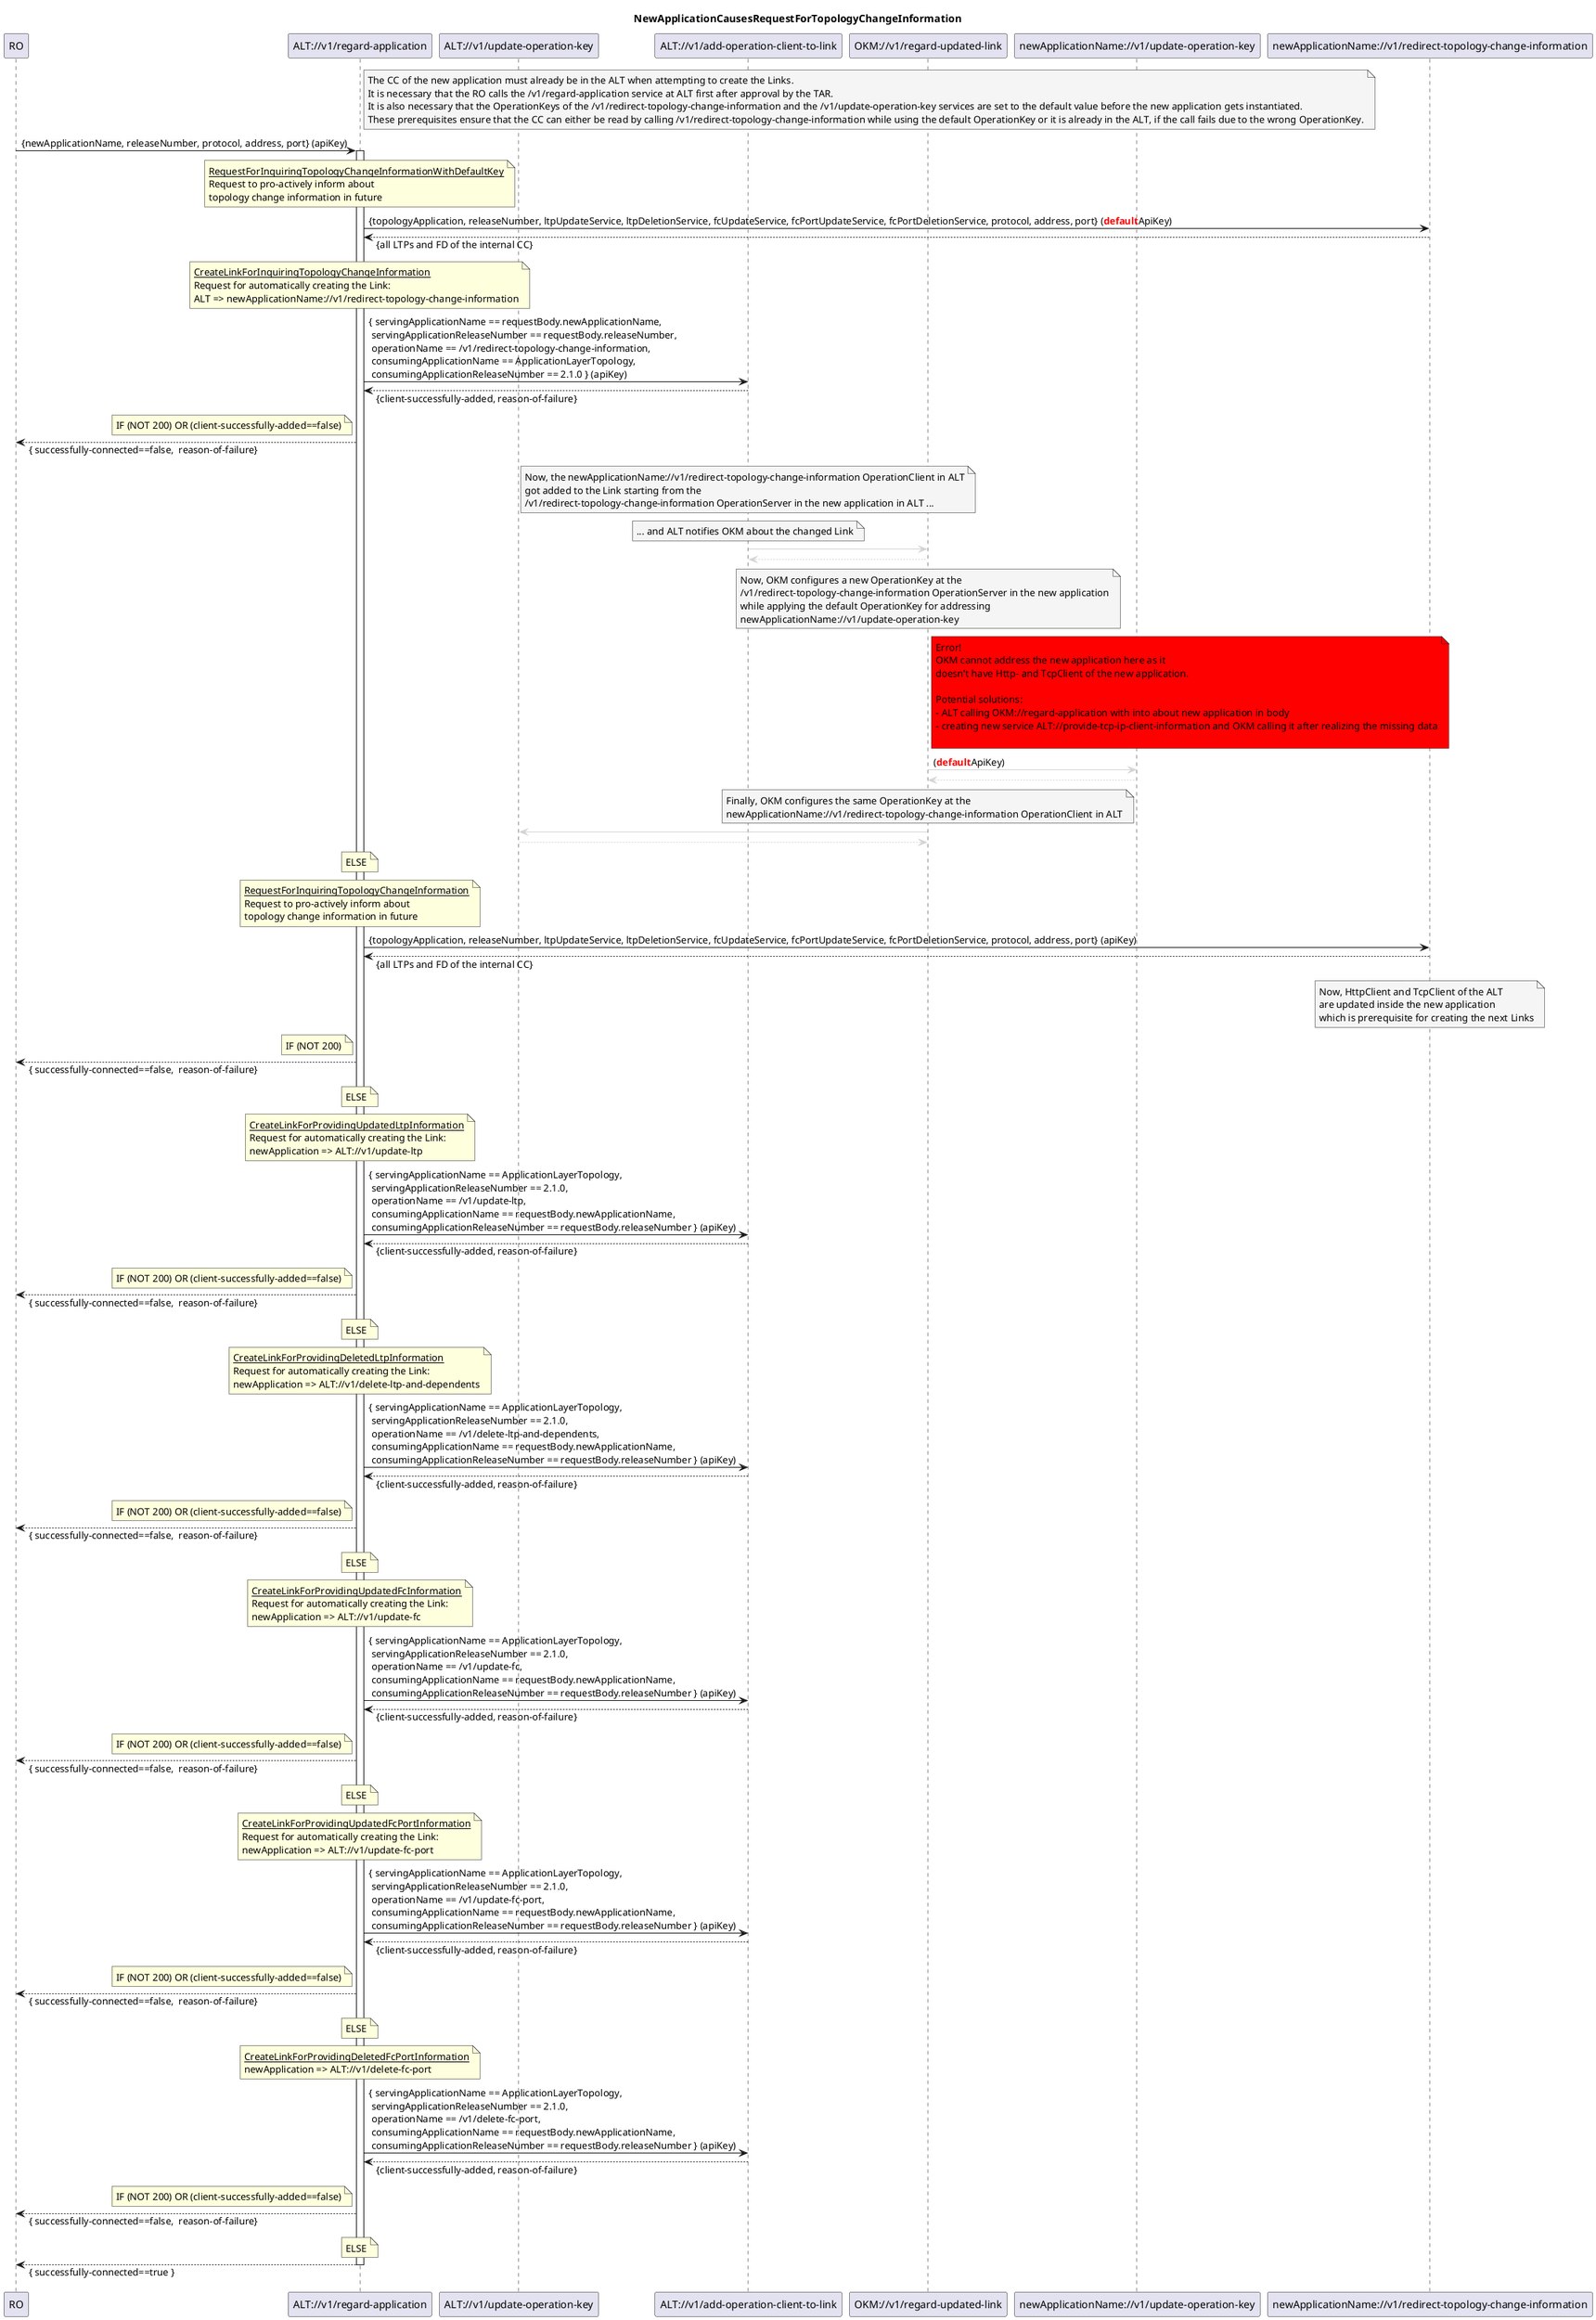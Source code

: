 @startuml is001_regardApplicationCausesSequenceForTopologyChangeInformation
skinparam responseMessageBelowArrow true

title
NewApplicationCausesRequestForTopologyChangeInformation
end title

participant "RO" as ro
participant "ALT://v1/regard-application" as alt
participant "ALT://v1/update-operation-key" as atmUpdateKey
participant "ALT://v1/add-operation-client-to-link" as altAddClientToLink
participant "OKM://v1/regard-updated-link" as okmRegardLink
participant "newApplicationName://v1/update-operation-key" as newApplicationUpdateKey
participant "newApplicationName://v1/redirect-topology-change-information" as newApplication

note right alt #WhiteSmoke
The CC of the new application must already be in the ALT when attempting to create the Links.
It is necessary that the RO calls the /v1/regard-application service at ALT first after approval by the TAR.
It is also necessary that the OperationKeys of the /v1/redirect-topology-change-information and the /v1/update-operation-key services are set to the default value before the new application gets instantiated.
These prerequisites ensure that the CC can either be read by calling /v1/redirect-topology-change-information while using the default OperationKey or it is already in the ALT, if the call fails due to the wrong OperationKey.
end note

ro -> alt : {newApplicationName, releaseNumber, protocol, address, port} (apiKey)
activate alt

note over alt
<u>RequestForInquiringTopologyChangeInformationWithDefaultKey</u>
Request to pro-actively inform about
topology change information in future
end note
alt -> newApplication : {topologyApplication, releaseNumber, ltpUpdateService, ltpDeletionService, fcUpdateService, fcPortUpdateService, fcPortDeletionService, protocol, address, port} (<font color=red><b>default</b><font color=black>ApiKey)
alt <-- newApplication: {all LTPs and FD of the internal CC}

note over alt
<u>CreateLinkForInquiringTopologyChangeInformation</u>
Request for automatically creating the Link:
ALT => newApplicationName://v1/redirect-topology-change-information
end note
alt -> altAddClientToLink : { servingApplicationName == requestBody.newApplicationName,\n servingApplicationReleaseNumber == requestBody.releaseNumber,\n operationName == /v1/redirect-topology-change-information,\n consumingApplicationName == ApplicationLayerTopology,\n consumingApplicationReleaseNumber == 2.1.0 } (apiKey)
alt <-- altAddClientToLink : {client-successfully-added, reason-of-failure}

note left alt
IF (NOT 200) OR (client-successfully-added==false)
end note
ro <-- alt : { successfully-connected==false,  reason-of-failure}

note over altAddClientToLink #WhiteSmoke
Now, the newApplicationName://v1/redirect-topology-change-information OperationClient in ALT
got added to the Link starting from the
/v1/redirect-topology-change-information OperationServer in the new application in ALT ...
end note

note over altAddClientToLink #WhiteSmoke
... and ALT notifies OKM about the changed Link
end note

altAddClientToLink -[#LightGrey]> okmRegardLink
okmRegardLink --[#LightGrey]> altAddClientToLink

note over okmRegardLink #WhiteSmoke
Now, OKM configures a new OperationKey at the
/v1/redirect-topology-change-information OperationServer in the new application
while applying the default OperationKey for addressing
newApplicationName://v1/update-operation-key
end note

note right okmRegardLink #red
Error!
OKM cannot address the new application here as it 
doesn't have Http- and TcpClient of the new application.

Potential solutions:
- ALT calling OKM://regard-application with into about new application in body
- creating new service ALT://provide-tcp-ip-client-information and OKM calling it after realizing the missing data

end note

okmRegardLink -[#LightGrey]> newApplicationUpdateKey : (<font color=red><b>default</b><font color=black>ApiKey)
newApplicationUpdateKey --[#LightGrey]> okmRegardLink

note over okmRegardLink #WhiteSmoke
Finally, OKM configures the same OperationKey at the
newApplicationName://v1/redirect-topology-change-information OperationClient in ALT
end note

okmRegardLink -[#LightGrey]> atmUpdateKey
atmUpdateKey --[#LightGrey]> okmRegardLink

note over alt
ELSE
end note

note over alt
<u>RequestForInquiringTopologyChangeInformation</u>
Request to pro-actively inform about
topology change information in future
end note
alt -> newApplication : {topologyApplication, releaseNumber, ltpUpdateService, ltpDeletionService, fcUpdateService, fcPortUpdateService, fcPortDeletionService, protocol, address, port} (apiKey)
alt <-- newApplication : {all LTPs and FD of the internal CC}

note over newApplication #WhiteSmoke
Now, HttpClient and TcpClient of the ALT
are updated inside the new application
which is prerequisite for creating the next Links
end note

note left alt
IF (NOT 200)
end note
ro <-- alt : { successfully-connected==false,  reason-of-failure}

note over alt
ELSE
end note

note over alt
<u>CreateLinkForProvidingUpdatedLtpInformation</u>
Request for automatically creating the Link:
newApplication => ALT://v1/update-ltp
end note
alt -> altAddClientToLink : { servingApplicationName == ApplicationLayerTopology,\n servingApplicationReleaseNumber == 2.1.0,\n operationName == /v1/update-ltp,\n consumingApplicationName == requestBody.newApplicationName,\n consumingApplicationReleaseNumber == requestBody.releaseNumber } (apiKey)
alt <-- altAddClientToLink : {client-successfully-added, reason-of-failure}

note left alt
IF (NOT 200) OR (client-successfully-added==false)
end note
ro <-- alt : { successfully-connected==false,  reason-of-failure}

note over alt
ELSE
end note

note over alt
<u>CreateLinkForProvidingDeletedLtpInformation</u>
Request for automatically creating the Link:
newApplication => ALT://v1/delete-ltp-and-dependents
end note
alt -> altAddClientToLink : { servingApplicationName == ApplicationLayerTopology,\n servingApplicationReleaseNumber == 2.1.0,\n operationName == /v1/delete-ltp-and-dependents,\n consumingApplicationName == requestBody.newApplicationName,\n consumingApplicationReleaseNumber == requestBody.releaseNumber } (apiKey)
alt <-- altAddClientToLink : {client-successfully-added, reason-of-failure}

note left alt
IF (NOT 200) OR (client-successfully-added==false)
end note
ro <-- alt : { successfully-connected==false,  reason-of-failure}

note over alt
ELSE
end note

note over alt
<u>CreateLinkForProvidingUpdatedFcInformation</u>
Request for automatically creating the Link:
newApplication => ALT://v1/update-fc
end note
alt -> altAddClientToLink : { servingApplicationName == ApplicationLayerTopology,\n servingApplicationReleaseNumber == 2.1.0,\n operationName == /v1/update-fc,\n consumingApplicationName == requestBody.newApplicationName,\n consumingApplicationReleaseNumber == requestBody.releaseNumber } (apiKey)
alt <-- altAddClientToLink : {client-successfully-added, reason-of-failure}

note left alt
IF (NOT 200) OR (client-successfully-added==false)
end note
ro <-- alt : { successfully-connected==false,  reason-of-failure}

note over alt
ELSE
end note

note over alt
<u>CreateLinkForProvidingUpdatedFcPortInformation</u>
Request for automatically creating the Link:
newApplication => ALT://v1/update-fc-port
end note
alt -> altAddClientToLink : { servingApplicationName == ApplicationLayerTopology,\n servingApplicationReleaseNumber == 2.1.0,\n operationName == /v1/update-fc-port,\n consumingApplicationName == requestBody.newApplicationName,\n consumingApplicationReleaseNumber == requestBody.releaseNumber } (apiKey)
alt <-- altAddClientToLink : {client-successfully-added, reason-of-failure}

note left alt
IF (NOT 200) OR (client-successfully-added==false)
end note
ro <-- alt : { successfully-connected==false,  reason-of-failure}

note over alt
ELSE
end note

note over alt
<u>CreateLinkForProvidingDeletedFcPortInformation</u>
newApplication => ALT://v1/delete-fc-port
end note
alt -> altAddClientToLink : { servingApplicationName == ApplicationLayerTopology,\n servingApplicationReleaseNumber == 2.1.0,\n operationName == /v1/delete-fc-port,\n consumingApplicationName == requestBody.newApplicationName,\n consumingApplicationReleaseNumber == requestBody.releaseNumber } (apiKey)
alt <-- altAddClientToLink : {client-successfully-added, reason-of-failure}

note left alt
IF (NOT 200) OR (client-successfully-added==false)
end note
ro <-- alt : { successfully-connected==false,  reason-of-failure}

note over alt
ELSE
end note
ro <-- alt : { successfully-connected==true }

deactivate alt

@enduml